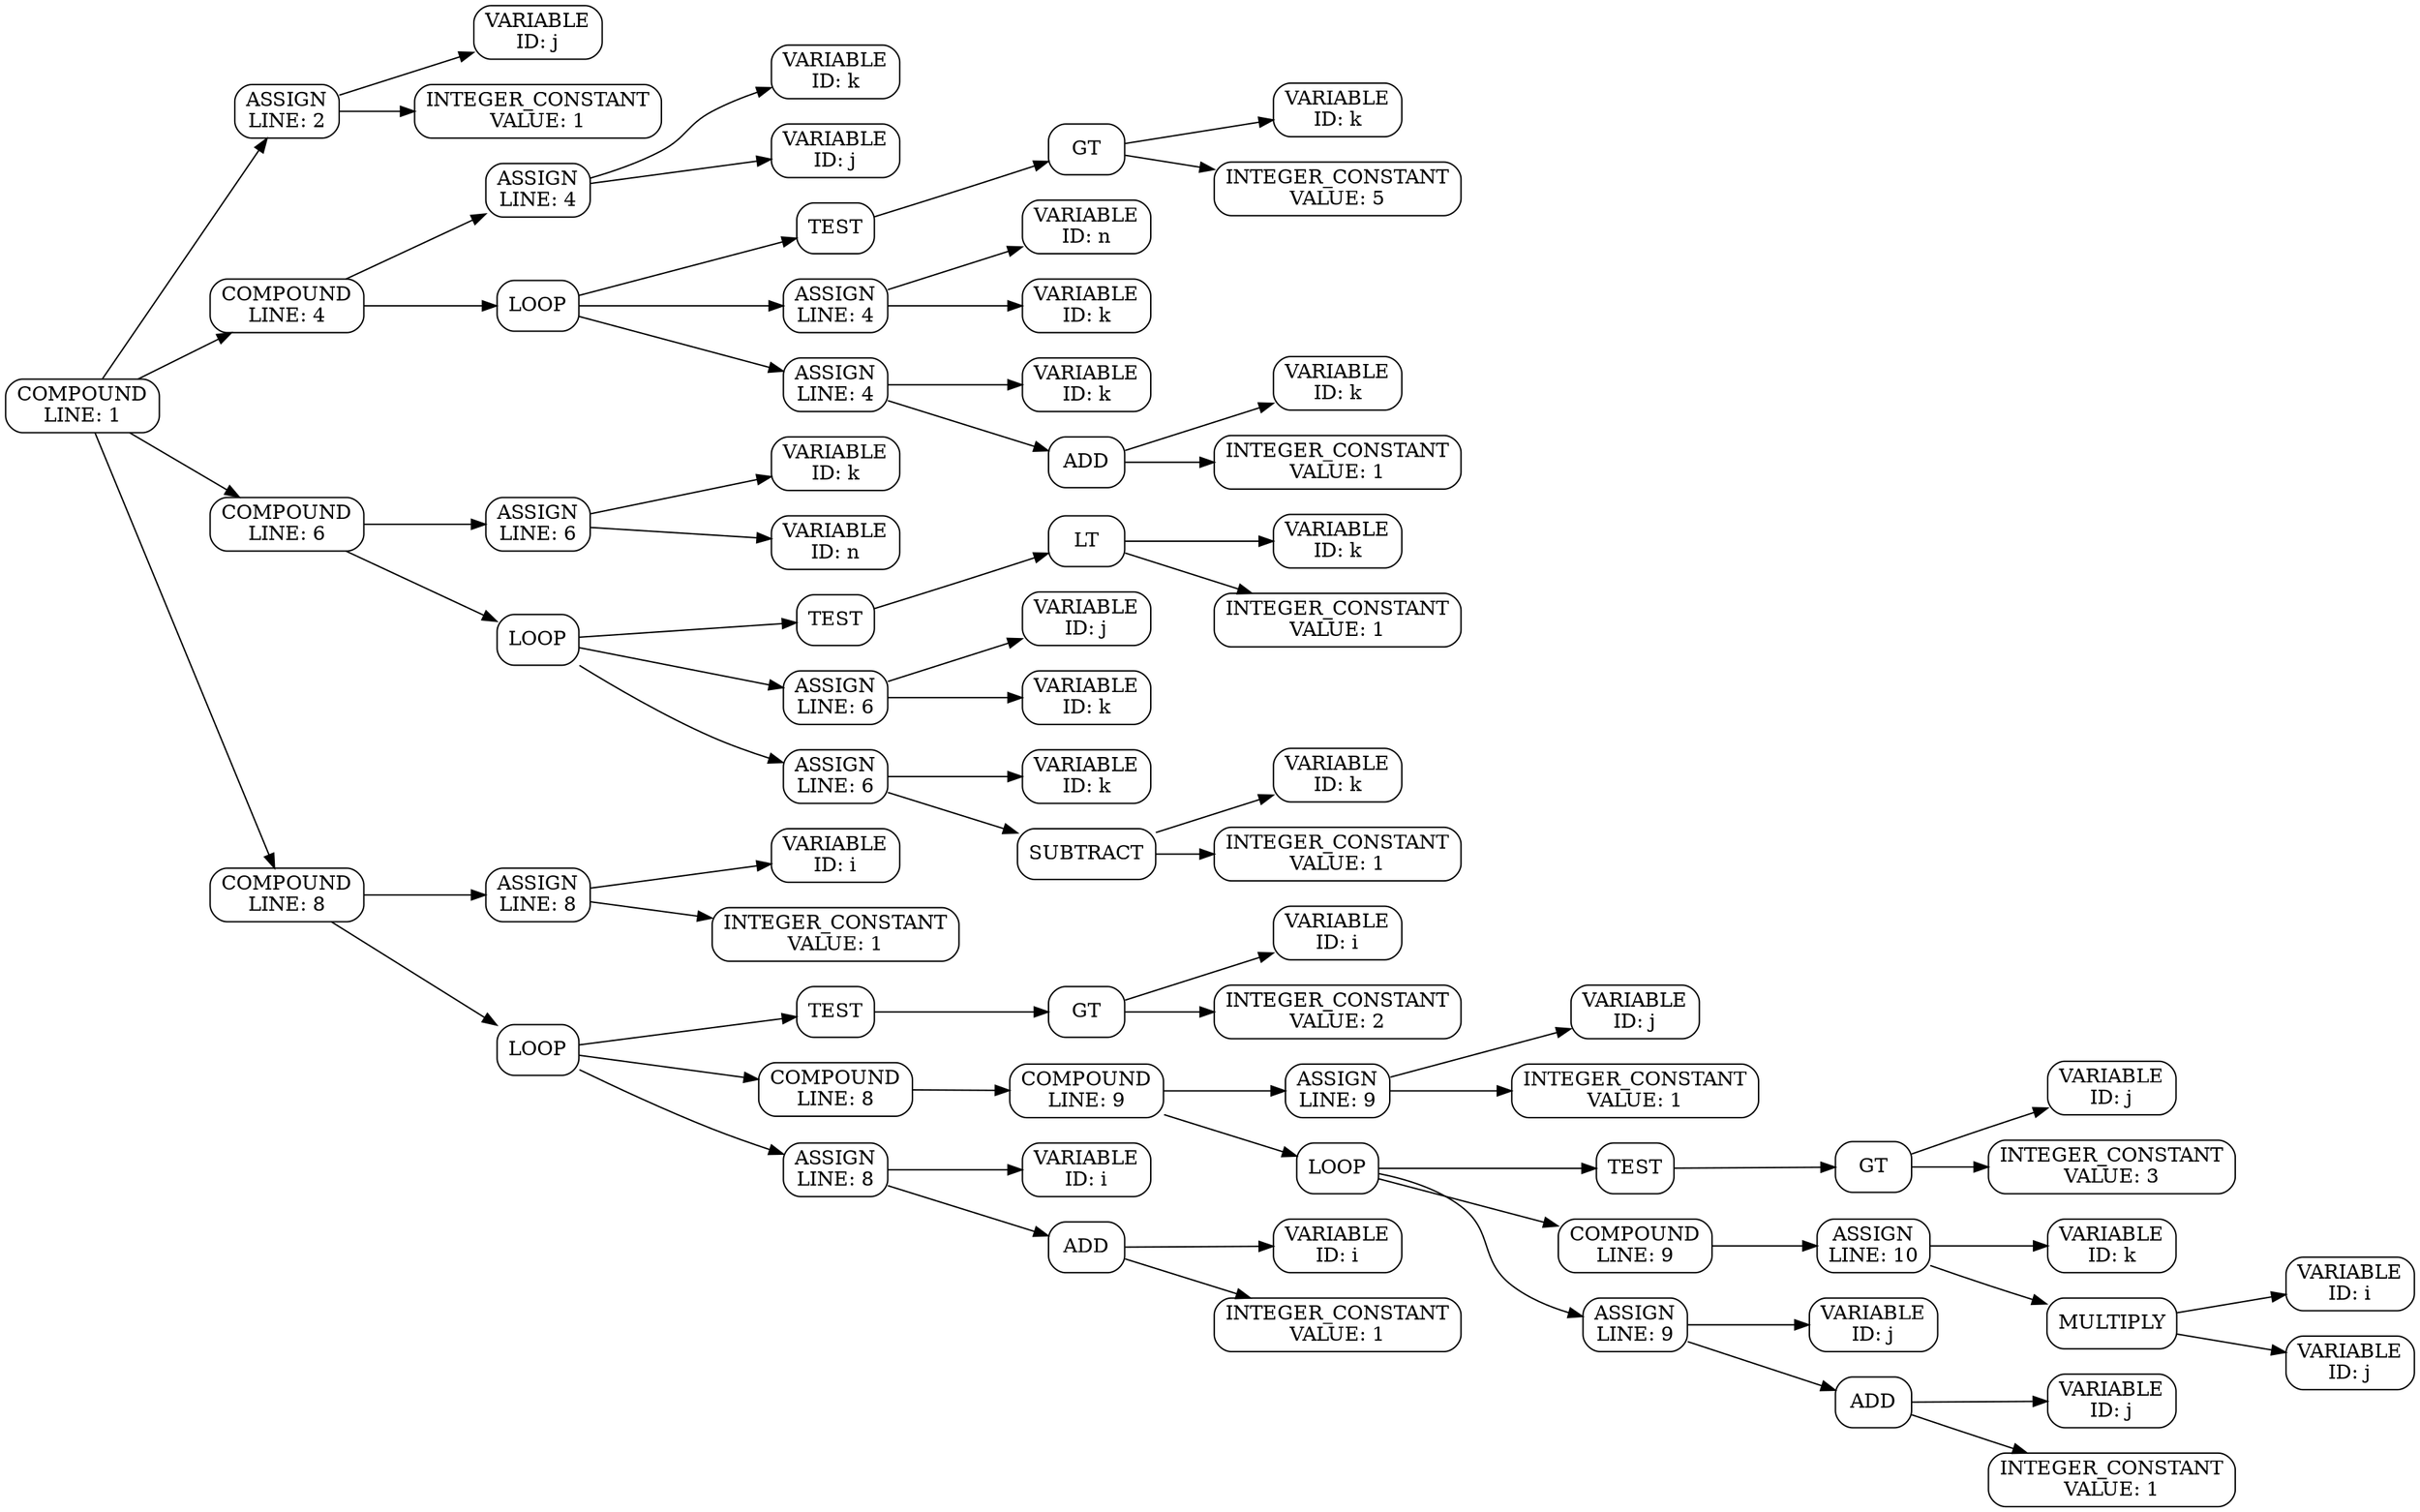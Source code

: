 digraph "parse tree"
{
  rankdir="LR"
  {
    node [shape=box, style="rounded"]
    node0 [label = "COMPOUND\nLINE: 1"]
    node1 [label = "ASSIGN\nLINE: 2"]
    node2 [label = "VARIABLE\nID: j"]
    node3 [label = "INTEGER_CONSTANT\nVALUE: 1"]
    node4 [label = "COMPOUND\nLINE: 4"]
    node5 [label = "ASSIGN\nLINE: 4"]
    node6 [label = "VARIABLE\nID: k"]
    node7 [label = "VARIABLE\nID: j"]
    node8 [label = "LOOP"]
    node9 [label = "TEST"]
    node10 [label = "GT"]
    node11 [label = "VARIABLE\nID: k"]
    node12 [label = "INTEGER_CONSTANT\nVALUE: 5"]
    node13 [label = "ASSIGN\nLINE: 4"]
    node14 [label = "VARIABLE\nID: n"]
    node15 [label = "VARIABLE\nID: k"]
    node16 [label = "ASSIGN\nLINE: 4"]
    node17 [label = "VARIABLE\nID: k"]
    node18 [label = "ADD"]
    node19 [label = "VARIABLE\nID: k"]
    node20 [label = "INTEGER_CONSTANT\nVALUE: 1"]
    node21 [label = "COMPOUND\nLINE: 6"]
    node22 [label = "ASSIGN\nLINE: 6"]
    node23 [label = "VARIABLE\nID: k"]
    node24 [label = "VARIABLE\nID: n"]
    node25 [label = "LOOP"]
    node26 [label = "TEST"]
    node27 [label = "LT"]
    node28 [label = "VARIABLE\nID: k"]
    node29 [label = "INTEGER_CONSTANT\nVALUE: 1"]
    node30 [label = "ASSIGN\nLINE: 6"]
    node31 [label = "VARIABLE\nID: j"]
    node32 [label = "VARIABLE\nID: k"]
    node33 [label = "ASSIGN\nLINE: 6"]
    node34 [label = "VARIABLE\nID: k"]
    node35 [label = "SUBTRACT"]
    node36 [label = "VARIABLE\nID: k"]
    node37 [label = "INTEGER_CONSTANT\nVALUE: 1"]
    node38 [label = "COMPOUND\nLINE: 8"]
    node39 [label = "ASSIGN\nLINE: 8"]
    node40 [label = "VARIABLE\nID: i"]
    node41 [label = "INTEGER_CONSTANT\nVALUE: 1"]
    node42 [label = "LOOP"]
    node43 [label = "TEST"]
    node44 [label = "GT"]
    node45 [label = "VARIABLE\nID: i"]
    node46 [label = "INTEGER_CONSTANT\nVALUE: 2"]
    node47 [label = "COMPOUND\nLINE: 8"]
    node48 [label = "COMPOUND\nLINE: 9"]
    node49 [label = "ASSIGN\nLINE: 9"]
    node50 [label = "VARIABLE\nID: j"]
    node51 [label = "INTEGER_CONSTANT\nVALUE: 1"]
    node52 [label = "LOOP"]
    node53 [label = "TEST"]
    node54 [label = "GT"]
    node55 [label = "VARIABLE\nID: j"]
    node56 [label = "INTEGER_CONSTANT\nVALUE: 3"]
    node57 [label = "COMPOUND\nLINE: 9"]
    node58 [label = "ASSIGN\nLINE: 10"]
    node59 [label = "VARIABLE\nID: k"]
    node60 [label = "MULTIPLY"]
    node61 [label = "VARIABLE\nID: i"]
    node62 [label = "VARIABLE\nID: j"]
    node63 [label = "ASSIGN\nLINE: 9"]
    node64 [label = "VARIABLE\nID: j"]
    node65 [label = "ADD"]
    node66 [label = "VARIABLE\nID: j"]
    node67 [label = "INTEGER_CONSTANT\nVALUE: 1"]
    node68 [label = "ASSIGN\nLINE: 8"]
    node69 [label = "VARIABLE\nID: i"]
    node70 [label = "ADD"]
    node71 [label = "VARIABLE\nID: i"]
    node72 [label = "INTEGER_CONSTANT\nVALUE: 1"]
  }
  node1 -> { node2 node3 }
  node5 -> { node6 node7 }
  node10 -> { node11 node12 }
  node9 -> { node10 }
  node13 -> { node14 node15 }
  node18 -> { node19 node20 }
  node16 -> { node17 node18 }
  node8 -> { node9 node13 node16 }
  node4 -> { node5 node8 }
  node22 -> { node23 node24 }
  node27 -> { node28 node29 }
  node26 -> { node27 }
  node30 -> { node31 node32 }
  node35 -> { node36 node37 }
  node33 -> { node34 node35 }
  node25 -> { node26 node30 node33 }
  node21 -> { node22 node25 }
  node39 -> { node40 node41 }
  node44 -> { node45 node46 }
  node43 -> { node44 }
  node49 -> { node50 node51 }
  node54 -> { node55 node56 }
  node53 -> { node54 }
  node60 -> { node61 node62 }
  node58 -> { node59 node60 }
  node57 -> { node58 }
  node65 -> { node66 node67 }
  node63 -> { node64 node65 }
  node52 -> { node53 node57 node63 }
  node48 -> { node49 node52 }
  node47 -> { node48 }
  node70 -> { node71 node72 }
  node68 -> { node69 node70 }
  node42 -> { node43 node47 node68 }
  node38 -> { node39 node42 }
  node0 -> { node1 node4 node21 node38 }
}